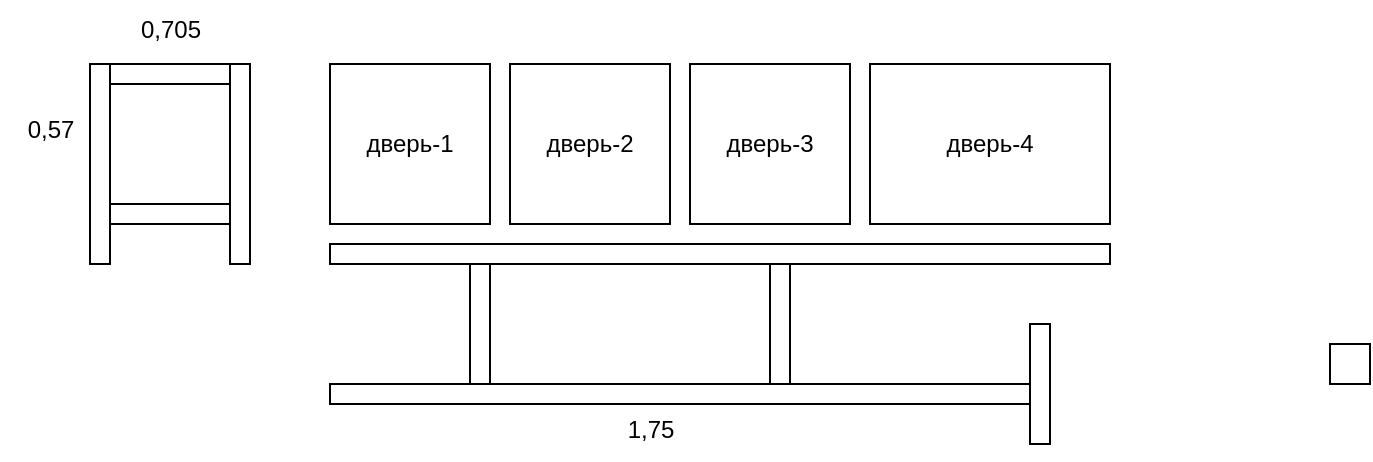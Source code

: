 <mxfile version="22.1.21" type="github">
  <diagram name="Page-1" id="uwWy2Oje0rEUISjhghE5">
    <mxGraphModel dx="1821" dy="511" grid="1" gridSize="10" guides="1" tooltips="1" connect="1" arrows="1" fold="1" page="1" pageScale="1" pageWidth="850" pageHeight="1100" math="0" shadow="0">
      <root>
        <mxCell id="0" />
        <mxCell id="1" parent="0" />
        <mxCell id="dMVv1lzjpBWGo2-8nq6g-1" value="дверь-1" style="whiteSpace=wrap;html=1;aspect=fixed;" vertex="1" parent="1">
          <mxGeometry x="160" y="40" width="80" height="80" as="geometry" />
        </mxCell>
        <mxCell id="dMVv1lzjpBWGo2-8nq6g-2" value="дверь-2" style="whiteSpace=wrap;html=1;aspect=fixed;" vertex="1" parent="1">
          <mxGeometry x="250" y="40" width="80" height="80" as="geometry" />
        </mxCell>
        <mxCell id="dMVv1lzjpBWGo2-8nq6g-4" value="дверь-4" style="rounded=0;whiteSpace=wrap;html=1;" vertex="1" parent="1">
          <mxGeometry x="430" y="40" width="120" height="80" as="geometry" />
        </mxCell>
        <mxCell id="dMVv1lzjpBWGo2-8nq6g-5" value="" style="rounded=0;whiteSpace=wrap;html=1;" vertex="1" parent="1">
          <mxGeometry x="40" y="40" width="10" height="100" as="geometry" />
        </mxCell>
        <mxCell id="dMVv1lzjpBWGo2-8nq6g-6" value="" style="rounded=0;whiteSpace=wrap;html=1;" vertex="1" parent="1">
          <mxGeometry x="110" y="40" width="10" height="100" as="geometry" />
        </mxCell>
        <mxCell id="dMVv1lzjpBWGo2-8nq6g-7" value="" style="rounded=0;whiteSpace=wrap;html=1;" vertex="1" parent="1">
          <mxGeometry x="50" y="40" width="60" height="10" as="geometry" />
        </mxCell>
        <mxCell id="dMVv1lzjpBWGo2-8nq6g-8" value="" style="rounded=0;whiteSpace=wrap;html=1;" vertex="1" parent="1">
          <mxGeometry x="50" y="110" width="60" height="10" as="geometry" />
        </mxCell>
        <mxCell id="dMVv1lzjpBWGo2-8nq6g-9" value="" style="rounded=0;whiteSpace=wrap;html=1;" vertex="1" parent="1">
          <mxGeometry x="160" y="130" width="390" height="10" as="geometry" />
        </mxCell>
        <mxCell id="dMVv1lzjpBWGo2-8nq6g-10" value="" style="rounded=0;whiteSpace=wrap;html=1;" vertex="1" parent="1">
          <mxGeometry x="160" y="200" width="350" height="10" as="geometry" />
        </mxCell>
        <mxCell id="dMVv1lzjpBWGo2-8nq6g-11" value="" style="whiteSpace=wrap;html=1;aspect=fixed;" vertex="1" parent="1">
          <mxGeometry x="660" y="180" width="20" height="20" as="geometry" />
        </mxCell>
        <mxCell id="dMVv1lzjpBWGo2-8nq6g-13" value="" style="rounded=0;whiteSpace=wrap;html=1;" vertex="1" parent="1">
          <mxGeometry x="510" y="170" width="10" height="60" as="geometry" />
        </mxCell>
        <mxCell id="dMVv1lzjpBWGo2-8nq6g-14" value="дверь-3" style="whiteSpace=wrap;html=1;aspect=fixed;" vertex="1" parent="1">
          <mxGeometry x="340" y="40" width="80" height="80" as="geometry" />
        </mxCell>
        <mxCell id="dMVv1lzjpBWGo2-8nq6g-16" value="" style="rounded=0;whiteSpace=wrap;html=1;" vertex="1" parent="1">
          <mxGeometry x="230" y="140" width="10" height="60" as="geometry" />
        </mxCell>
        <mxCell id="dMVv1lzjpBWGo2-8nq6g-17" value="" style="rounded=0;whiteSpace=wrap;html=1;" vertex="1" parent="1">
          <mxGeometry x="380" y="140" width="10" height="60" as="geometry" />
        </mxCell>
        <mxCell id="dMVv1lzjpBWGo2-8nq6g-18" value="0,705" style="text;html=1;align=center;verticalAlign=middle;resizable=0;points=[];autosize=1;strokeColor=none;fillColor=none;" vertex="1" parent="1">
          <mxGeometry x="55" y="8" width="50" height="30" as="geometry" />
        </mxCell>
        <mxCell id="dMVv1lzjpBWGo2-8nq6g-19" value="0,57" style="text;html=1;align=center;verticalAlign=middle;resizable=0;points=[];autosize=1;strokeColor=none;fillColor=none;" vertex="1" parent="1">
          <mxGeometry x="-5" y="58" width="50" height="30" as="geometry" />
        </mxCell>
        <mxCell id="dMVv1lzjpBWGo2-8nq6g-20" value="1,75" style="text;html=1;align=center;verticalAlign=middle;resizable=0;points=[];autosize=1;strokeColor=none;fillColor=none;" vertex="1" parent="1">
          <mxGeometry x="295" y="208" width="50" height="30" as="geometry" />
        </mxCell>
      </root>
    </mxGraphModel>
  </diagram>
</mxfile>
